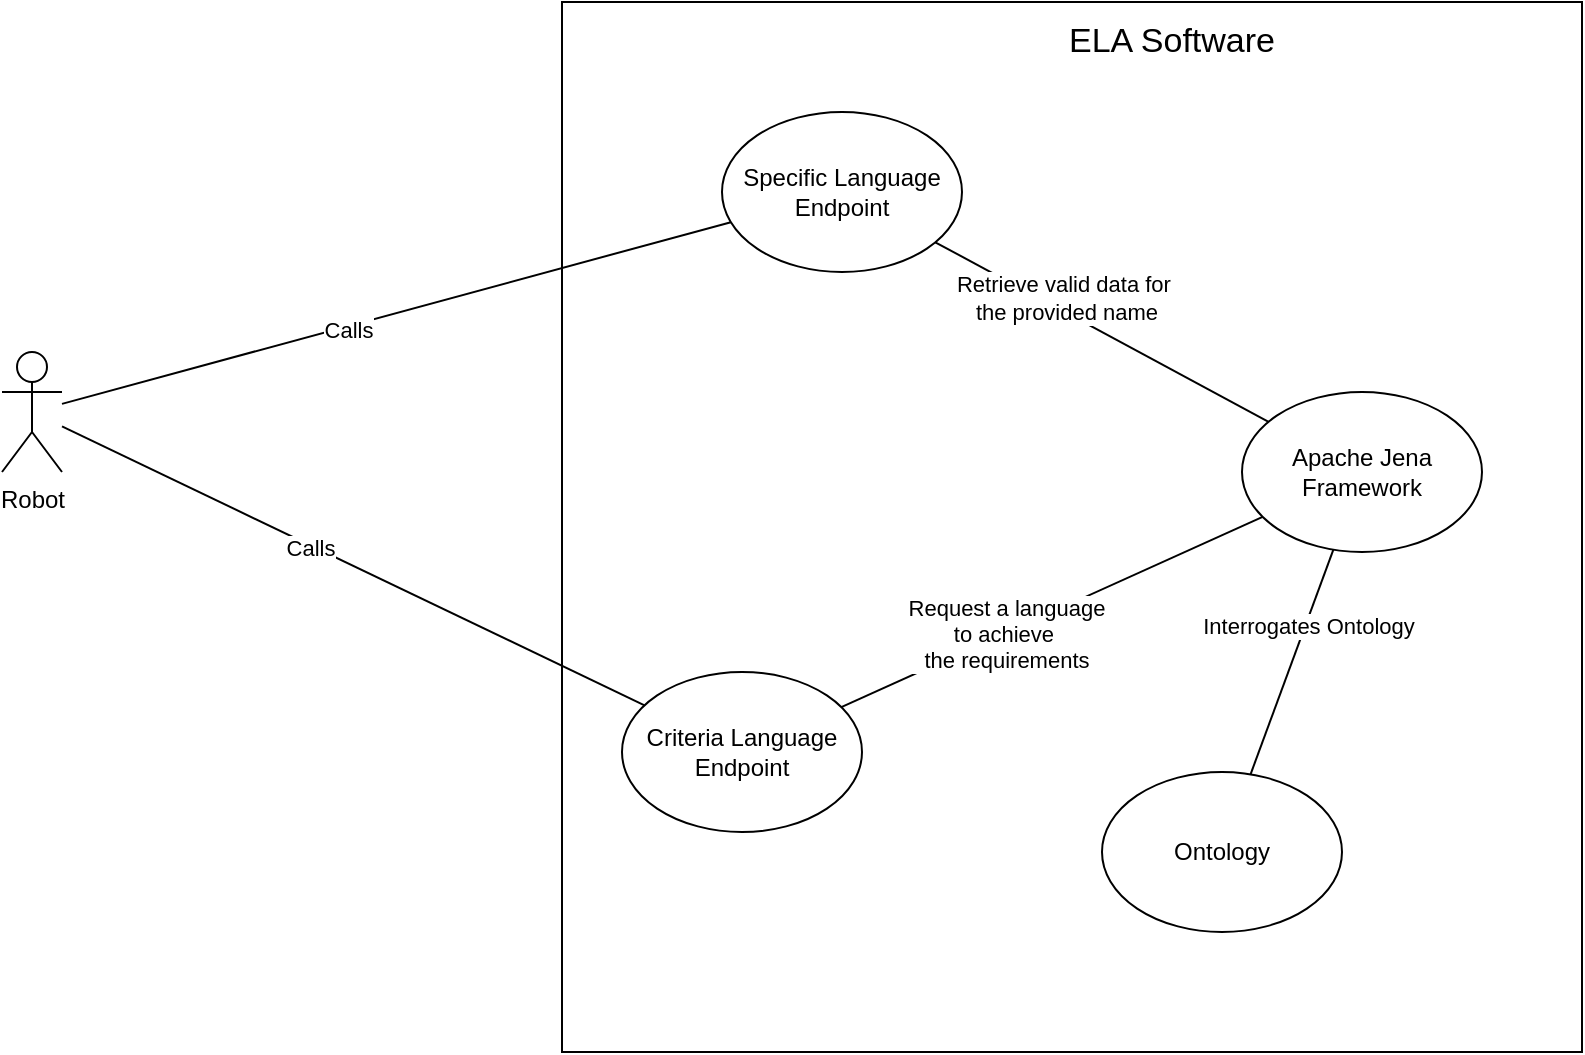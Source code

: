 <mxfile version="23.1.1" type="device">
  <diagram name="Page-1" id="3pUTqT1OGOebmwF4Dtuj">
    <mxGraphModel dx="1259" dy="662" grid="1" gridSize="10" guides="1" tooltips="1" connect="1" arrows="1" fold="1" page="1" pageScale="1" pageWidth="850" pageHeight="1100" math="0" shadow="0">
      <root>
        <mxCell id="0" />
        <mxCell id="1" parent="0" />
        <mxCell id="W35Wy6Uiv02ZZpM6GaD9-1" value="Robot" style="shape=umlActor;verticalLabelPosition=bottom;verticalAlign=top;html=1;outlineConnect=0;" parent="1" vertex="1">
          <mxGeometry x="80" y="230" width="30" height="60" as="geometry" />
        </mxCell>
        <mxCell id="W35Wy6Uiv02ZZpM6GaD9-2" value="" style="rounded=0;whiteSpace=wrap;html=1;" parent="1" vertex="1">
          <mxGeometry x="360" y="55" width="510" height="525" as="geometry" />
        </mxCell>
        <mxCell id="W35Wy6Uiv02ZZpM6GaD9-5" value="" style="endArrow=none;html=1;rounded=0;" parent="1" source="W35Wy6Uiv02ZZpM6GaD9-1" target="W35Wy6Uiv02ZZpM6GaD9-9" edge="1">
          <mxGeometry width="50" height="50" relative="1" as="geometry">
            <mxPoint x="200" y="250" as="sourcePoint" />
            <mxPoint x="387.754" y="149.668" as="targetPoint" />
          </mxGeometry>
        </mxCell>
        <mxCell id="W35Wy6Uiv02ZZpM6GaD9-6" value="Calls" style="edgeLabel;html=1;align=center;verticalAlign=middle;resizable=0;points=[];" parent="W35Wy6Uiv02ZZpM6GaD9-5" vertex="1" connectable="0">
          <mxGeometry x="-0.148" relative="1" as="geometry">
            <mxPoint y="1" as="offset" />
          </mxGeometry>
        </mxCell>
        <mxCell id="W35Wy6Uiv02ZZpM6GaD9-7" value="" style="endArrow=none;html=1;rounded=0;" parent="1" source="W35Wy6Uiv02ZZpM6GaD9-1" target="W35Wy6Uiv02ZZpM6GaD9-10" edge="1">
          <mxGeometry width="50" height="50" relative="1" as="geometry">
            <mxPoint x="120" y="264" as="sourcePoint" />
            <mxPoint x="381.774" y="307.844" as="targetPoint" />
          </mxGeometry>
        </mxCell>
        <mxCell id="W35Wy6Uiv02ZZpM6GaD9-8" value="Calls" style="edgeLabel;html=1;align=center;verticalAlign=middle;resizable=0;points=[];" parent="W35Wy6Uiv02ZZpM6GaD9-7" vertex="1" connectable="0">
          <mxGeometry x="-0.148" relative="1" as="geometry">
            <mxPoint y="1" as="offset" />
          </mxGeometry>
        </mxCell>
        <mxCell id="W35Wy6Uiv02ZZpM6GaD9-9" value="Specific Language Endpoint" style="ellipse;whiteSpace=wrap;html=1;" parent="1" vertex="1">
          <mxGeometry x="440" y="110" width="120" height="80" as="geometry" />
        </mxCell>
        <mxCell id="W35Wy6Uiv02ZZpM6GaD9-10" value="Criteria Language Endpoint" style="ellipse;whiteSpace=wrap;html=1;" parent="1" vertex="1">
          <mxGeometry x="390" y="390" width="120" height="80" as="geometry" />
        </mxCell>
        <mxCell id="W35Wy6Uiv02ZZpM6GaD9-11" value="Apache Jena Framework" style="ellipse;whiteSpace=wrap;html=1;" parent="1" vertex="1">
          <mxGeometry x="700" y="250" width="120" height="80" as="geometry" />
        </mxCell>
        <mxCell id="W35Wy6Uiv02ZZpM6GaD9-12" value="" style="endArrow=none;html=1;rounded=0;" parent="1" source="W35Wy6Uiv02ZZpM6GaD9-10" target="W35Wy6Uiv02ZZpM6GaD9-11" edge="1">
          <mxGeometry width="50" height="50" relative="1" as="geometry">
            <mxPoint x="130" y="490" as="sourcePoint" />
            <mxPoint x="180" y="440" as="targetPoint" />
          </mxGeometry>
        </mxCell>
        <mxCell id="W35Wy6Uiv02ZZpM6GaD9-13" value="Request a language&lt;br&gt;to achieve&amp;nbsp;&lt;br&gt;the requirements" style="edgeLabel;html=1;align=center;verticalAlign=middle;resizable=0;points=[];" parent="W35Wy6Uiv02ZZpM6GaD9-12" vertex="1" connectable="0">
          <mxGeometry x="-0.216" relative="1" as="geometry">
            <mxPoint as="offset" />
          </mxGeometry>
        </mxCell>
        <mxCell id="W35Wy6Uiv02ZZpM6GaD9-18" value="" style="endArrow=none;html=1;rounded=0;" parent="1" source="W35Wy6Uiv02ZZpM6GaD9-24" target="W35Wy6Uiv02ZZpM6GaD9-11" edge="1">
          <mxGeometry width="50" height="50" relative="1" as="geometry">
            <mxPoint x="150" y="510" as="sourcePoint" />
            <mxPoint x="200" y="460" as="targetPoint" />
          </mxGeometry>
        </mxCell>
        <mxCell id="W35Wy6Uiv02ZZpM6GaD9-19" value="Interrogates Ontology" style="edgeLabel;html=1;align=center;verticalAlign=middle;resizable=0;points=[];" parent="W35Wy6Uiv02ZZpM6GaD9-18" vertex="1" connectable="0">
          <mxGeometry x="0.338" y="-1" relative="1" as="geometry">
            <mxPoint as="offset" />
          </mxGeometry>
        </mxCell>
        <mxCell id="W35Wy6Uiv02ZZpM6GaD9-22" value="" style="endArrow=none;html=1;rounded=0;" parent="1" source="W35Wy6Uiv02ZZpM6GaD9-11" target="W35Wy6Uiv02ZZpM6GaD9-9" edge="1">
          <mxGeometry width="50" height="50" relative="1" as="geometry">
            <mxPoint x="170" y="530" as="sourcePoint" />
            <mxPoint x="220" y="480" as="targetPoint" />
          </mxGeometry>
        </mxCell>
        <mxCell id="W35Wy6Uiv02ZZpM6GaD9-23" value="Retrieve valid data for&amp;nbsp;&lt;br&gt;the provided name" style="edgeLabel;html=1;align=center;verticalAlign=middle;resizable=0;points=[];" parent="W35Wy6Uiv02ZZpM6GaD9-22" vertex="1" connectable="0">
          <mxGeometry x="0.373" y="-1" relative="1" as="geometry">
            <mxPoint x="12" as="offset" />
          </mxGeometry>
        </mxCell>
        <mxCell id="W35Wy6Uiv02ZZpM6GaD9-24" value="Ontology" style="ellipse;whiteSpace=wrap;html=1;" parent="1" vertex="1">
          <mxGeometry x="630" y="440" width="120" height="80" as="geometry" />
        </mxCell>
        <mxCell id="W35Wy6Uiv02ZZpM6GaD9-25" value="&lt;font style=&quot;font-size: 17px;&quot;&gt;ELA Software&lt;/font&gt;" style="text;html=1;strokeColor=none;fillColor=none;align=center;verticalAlign=middle;whiteSpace=wrap;rounded=0;" parent="1" vertex="1">
          <mxGeometry x="610" y="60" width="110" height="30" as="geometry" />
        </mxCell>
      </root>
    </mxGraphModel>
  </diagram>
</mxfile>
